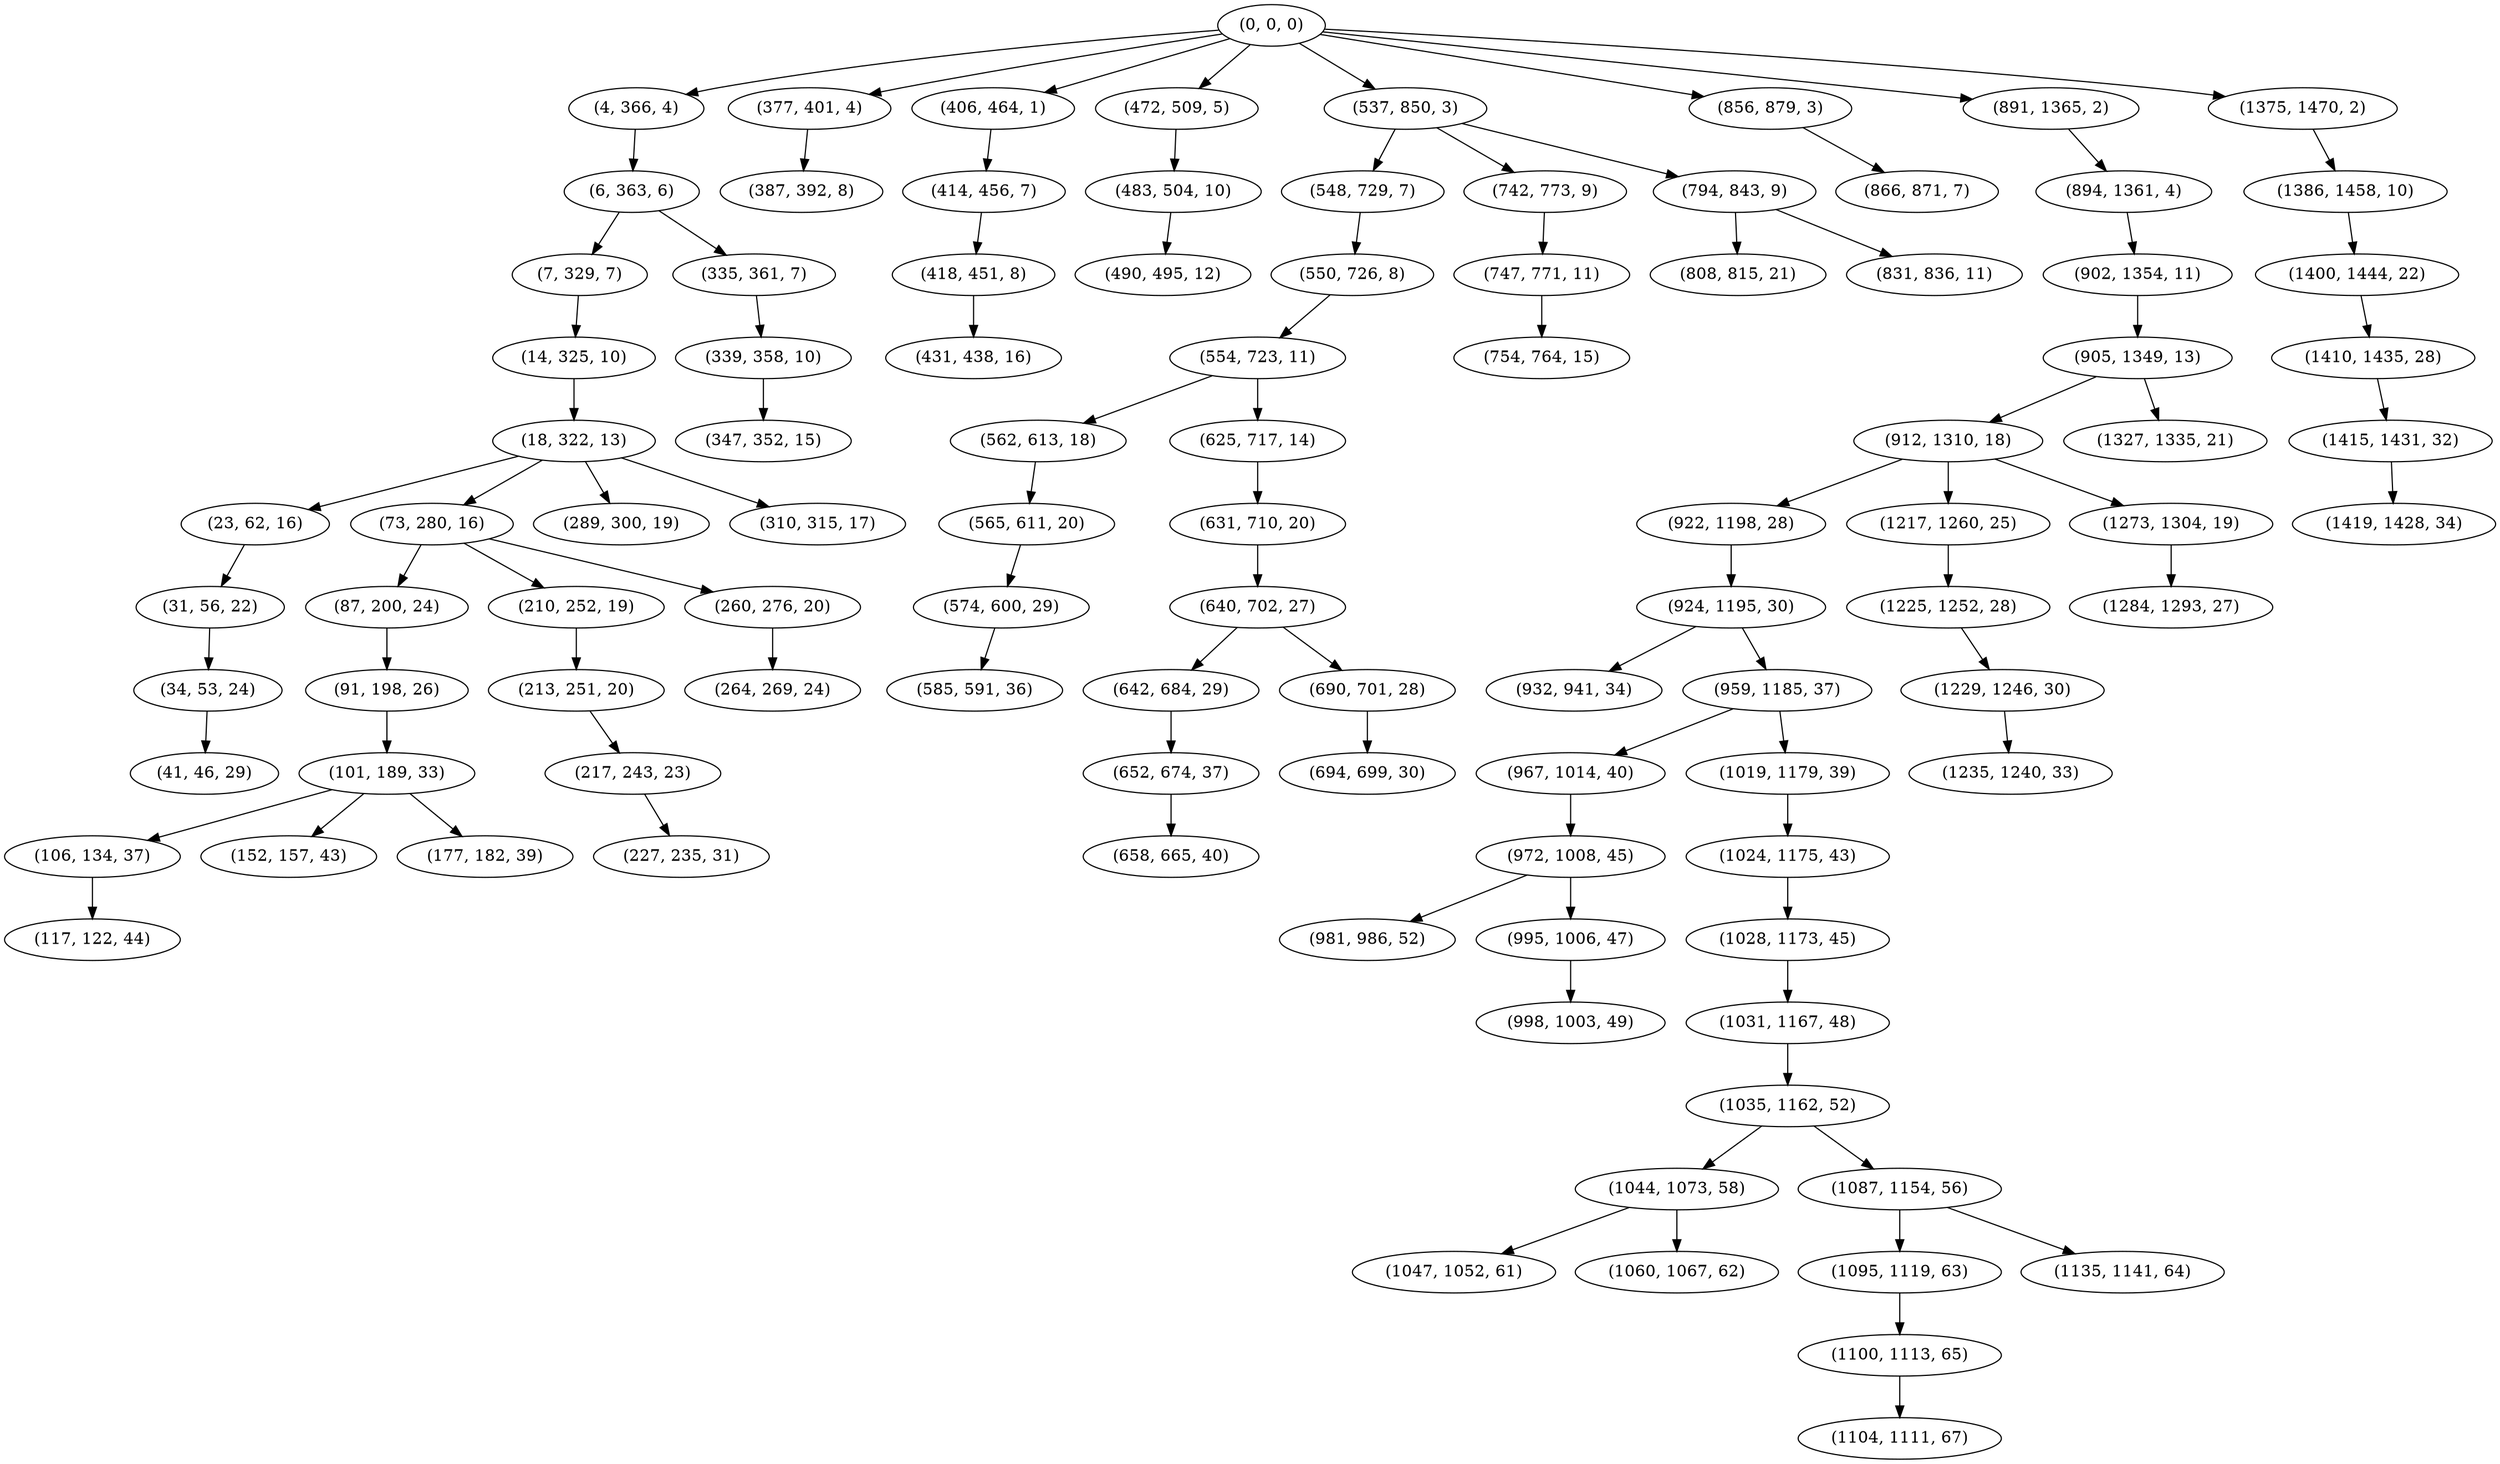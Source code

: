 digraph tree {
    "(0, 0, 0)";
    "(4, 366, 4)";
    "(6, 363, 6)";
    "(7, 329, 7)";
    "(14, 325, 10)";
    "(18, 322, 13)";
    "(23, 62, 16)";
    "(31, 56, 22)";
    "(34, 53, 24)";
    "(41, 46, 29)";
    "(73, 280, 16)";
    "(87, 200, 24)";
    "(91, 198, 26)";
    "(101, 189, 33)";
    "(106, 134, 37)";
    "(117, 122, 44)";
    "(152, 157, 43)";
    "(177, 182, 39)";
    "(210, 252, 19)";
    "(213, 251, 20)";
    "(217, 243, 23)";
    "(227, 235, 31)";
    "(260, 276, 20)";
    "(264, 269, 24)";
    "(289, 300, 19)";
    "(310, 315, 17)";
    "(335, 361, 7)";
    "(339, 358, 10)";
    "(347, 352, 15)";
    "(377, 401, 4)";
    "(387, 392, 8)";
    "(406, 464, 1)";
    "(414, 456, 7)";
    "(418, 451, 8)";
    "(431, 438, 16)";
    "(472, 509, 5)";
    "(483, 504, 10)";
    "(490, 495, 12)";
    "(537, 850, 3)";
    "(548, 729, 7)";
    "(550, 726, 8)";
    "(554, 723, 11)";
    "(562, 613, 18)";
    "(565, 611, 20)";
    "(574, 600, 29)";
    "(585, 591, 36)";
    "(625, 717, 14)";
    "(631, 710, 20)";
    "(640, 702, 27)";
    "(642, 684, 29)";
    "(652, 674, 37)";
    "(658, 665, 40)";
    "(690, 701, 28)";
    "(694, 699, 30)";
    "(742, 773, 9)";
    "(747, 771, 11)";
    "(754, 764, 15)";
    "(794, 843, 9)";
    "(808, 815, 21)";
    "(831, 836, 11)";
    "(856, 879, 3)";
    "(866, 871, 7)";
    "(891, 1365, 2)";
    "(894, 1361, 4)";
    "(902, 1354, 11)";
    "(905, 1349, 13)";
    "(912, 1310, 18)";
    "(922, 1198, 28)";
    "(924, 1195, 30)";
    "(932, 941, 34)";
    "(959, 1185, 37)";
    "(967, 1014, 40)";
    "(972, 1008, 45)";
    "(981, 986, 52)";
    "(995, 1006, 47)";
    "(998, 1003, 49)";
    "(1019, 1179, 39)";
    "(1024, 1175, 43)";
    "(1028, 1173, 45)";
    "(1031, 1167, 48)";
    "(1035, 1162, 52)";
    "(1044, 1073, 58)";
    "(1047, 1052, 61)";
    "(1060, 1067, 62)";
    "(1087, 1154, 56)";
    "(1095, 1119, 63)";
    "(1100, 1113, 65)";
    "(1104, 1111, 67)";
    "(1135, 1141, 64)";
    "(1217, 1260, 25)";
    "(1225, 1252, 28)";
    "(1229, 1246, 30)";
    "(1235, 1240, 33)";
    "(1273, 1304, 19)";
    "(1284, 1293, 27)";
    "(1327, 1335, 21)";
    "(1375, 1470, 2)";
    "(1386, 1458, 10)";
    "(1400, 1444, 22)";
    "(1410, 1435, 28)";
    "(1415, 1431, 32)";
    "(1419, 1428, 34)";
    "(0, 0, 0)" -> "(4, 366, 4)";
    "(0, 0, 0)" -> "(377, 401, 4)";
    "(0, 0, 0)" -> "(406, 464, 1)";
    "(0, 0, 0)" -> "(472, 509, 5)";
    "(0, 0, 0)" -> "(537, 850, 3)";
    "(0, 0, 0)" -> "(856, 879, 3)";
    "(0, 0, 0)" -> "(891, 1365, 2)";
    "(0, 0, 0)" -> "(1375, 1470, 2)";
    "(4, 366, 4)" -> "(6, 363, 6)";
    "(6, 363, 6)" -> "(7, 329, 7)";
    "(6, 363, 6)" -> "(335, 361, 7)";
    "(7, 329, 7)" -> "(14, 325, 10)";
    "(14, 325, 10)" -> "(18, 322, 13)";
    "(18, 322, 13)" -> "(23, 62, 16)";
    "(18, 322, 13)" -> "(73, 280, 16)";
    "(18, 322, 13)" -> "(289, 300, 19)";
    "(18, 322, 13)" -> "(310, 315, 17)";
    "(23, 62, 16)" -> "(31, 56, 22)";
    "(31, 56, 22)" -> "(34, 53, 24)";
    "(34, 53, 24)" -> "(41, 46, 29)";
    "(73, 280, 16)" -> "(87, 200, 24)";
    "(73, 280, 16)" -> "(210, 252, 19)";
    "(73, 280, 16)" -> "(260, 276, 20)";
    "(87, 200, 24)" -> "(91, 198, 26)";
    "(91, 198, 26)" -> "(101, 189, 33)";
    "(101, 189, 33)" -> "(106, 134, 37)";
    "(101, 189, 33)" -> "(152, 157, 43)";
    "(101, 189, 33)" -> "(177, 182, 39)";
    "(106, 134, 37)" -> "(117, 122, 44)";
    "(210, 252, 19)" -> "(213, 251, 20)";
    "(213, 251, 20)" -> "(217, 243, 23)";
    "(217, 243, 23)" -> "(227, 235, 31)";
    "(260, 276, 20)" -> "(264, 269, 24)";
    "(335, 361, 7)" -> "(339, 358, 10)";
    "(339, 358, 10)" -> "(347, 352, 15)";
    "(377, 401, 4)" -> "(387, 392, 8)";
    "(406, 464, 1)" -> "(414, 456, 7)";
    "(414, 456, 7)" -> "(418, 451, 8)";
    "(418, 451, 8)" -> "(431, 438, 16)";
    "(472, 509, 5)" -> "(483, 504, 10)";
    "(483, 504, 10)" -> "(490, 495, 12)";
    "(537, 850, 3)" -> "(548, 729, 7)";
    "(537, 850, 3)" -> "(742, 773, 9)";
    "(537, 850, 3)" -> "(794, 843, 9)";
    "(548, 729, 7)" -> "(550, 726, 8)";
    "(550, 726, 8)" -> "(554, 723, 11)";
    "(554, 723, 11)" -> "(562, 613, 18)";
    "(554, 723, 11)" -> "(625, 717, 14)";
    "(562, 613, 18)" -> "(565, 611, 20)";
    "(565, 611, 20)" -> "(574, 600, 29)";
    "(574, 600, 29)" -> "(585, 591, 36)";
    "(625, 717, 14)" -> "(631, 710, 20)";
    "(631, 710, 20)" -> "(640, 702, 27)";
    "(640, 702, 27)" -> "(642, 684, 29)";
    "(640, 702, 27)" -> "(690, 701, 28)";
    "(642, 684, 29)" -> "(652, 674, 37)";
    "(652, 674, 37)" -> "(658, 665, 40)";
    "(690, 701, 28)" -> "(694, 699, 30)";
    "(742, 773, 9)" -> "(747, 771, 11)";
    "(747, 771, 11)" -> "(754, 764, 15)";
    "(794, 843, 9)" -> "(808, 815, 21)";
    "(794, 843, 9)" -> "(831, 836, 11)";
    "(856, 879, 3)" -> "(866, 871, 7)";
    "(891, 1365, 2)" -> "(894, 1361, 4)";
    "(894, 1361, 4)" -> "(902, 1354, 11)";
    "(902, 1354, 11)" -> "(905, 1349, 13)";
    "(905, 1349, 13)" -> "(912, 1310, 18)";
    "(905, 1349, 13)" -> "(1327, 1335, 21)";
    "(912, 1310, 18)" -> "(922, 1198, 28)";
    "(912, 1310, 18)" -> "(1217, 1260, 25)";
    "(912, 1310, 18)" -> "(1273, 1304, 19)";
    "(922, 1198, 28)" -> "(924, 1195, 30)";
    "(924, 1195, 30)" -> "(932, 941, 34)";
    "(924, 1195, 30)" -> "(959, 1185, 37)";
    "(959, 1185, 37)" -> "(967, 1014, 40)";
    "(959, 1185, 37)" -> "(1019, 1179, 39)";
    "(967, 1014, 40)" -> "(972, 1008, 45)";
    "(972, 1008, 45)" -> "(981, 986, 52)";
    "(972, 1008, 45)" -> "(995, 1006, 47)";
    "(995, 1006, 47)" -> "(998, 1003, 49)";
    "(1019, 1179, 39)" -> "(1024, 1175, 43)";
    "(1024, 1175, 43)" -> "(1028, 1173, 45)";
    "(1028, 1173, 45)" -> "(1031, 1167, 48)";
    "(1031, 1167, 48)" -> "(1035, 1162, 52)";
    "(1035, 1162, 52)" -> "(1044, 1073, 58)";
    "(1035, 1162, 52)" -> "(1087, 1154, 56)";
    "(1044, 1073, 58)" -> "(1047, 1052, 61)";
    "(1044, 1073, 58)" -> "(1060, 1067, 62)";
    "(1087, 1154, 56)" -> "(1095, 1119, 63)";
    "(1087, 1154, 56)" -> "(1135, 1141, 64)";
    "(1095, 1119, 63)" -> "(1100, 1113, 65)";
    "(1100, 1113, 65)" -> "(1104, 1111, 67)";
    "(1217, 1260, 25)" -> "(1225, 1252, 28)";
    "(1225, 1252, 28)" -> "(1229, 1246, 30)";
    "(1229, 1246, 30)" -> "(1235, 1240, 33)";
    "(1273, 1304, 19)" -> "(1284, 1293, 27)";
    "(1375, 1470, 2)" -> "(1386, 1458, 10)";
    "(1386, 1458, 10)" -> "(1400, 1444, 22)";
    "(1400, 1444, 22)" -> "(1410, 1435, 28)";
    "(1410, 1435, 28)" -> "(1415, 1431, 32)";
    "(1415, 1431, 32)" -> "(1419, 1428, 34)";
}
